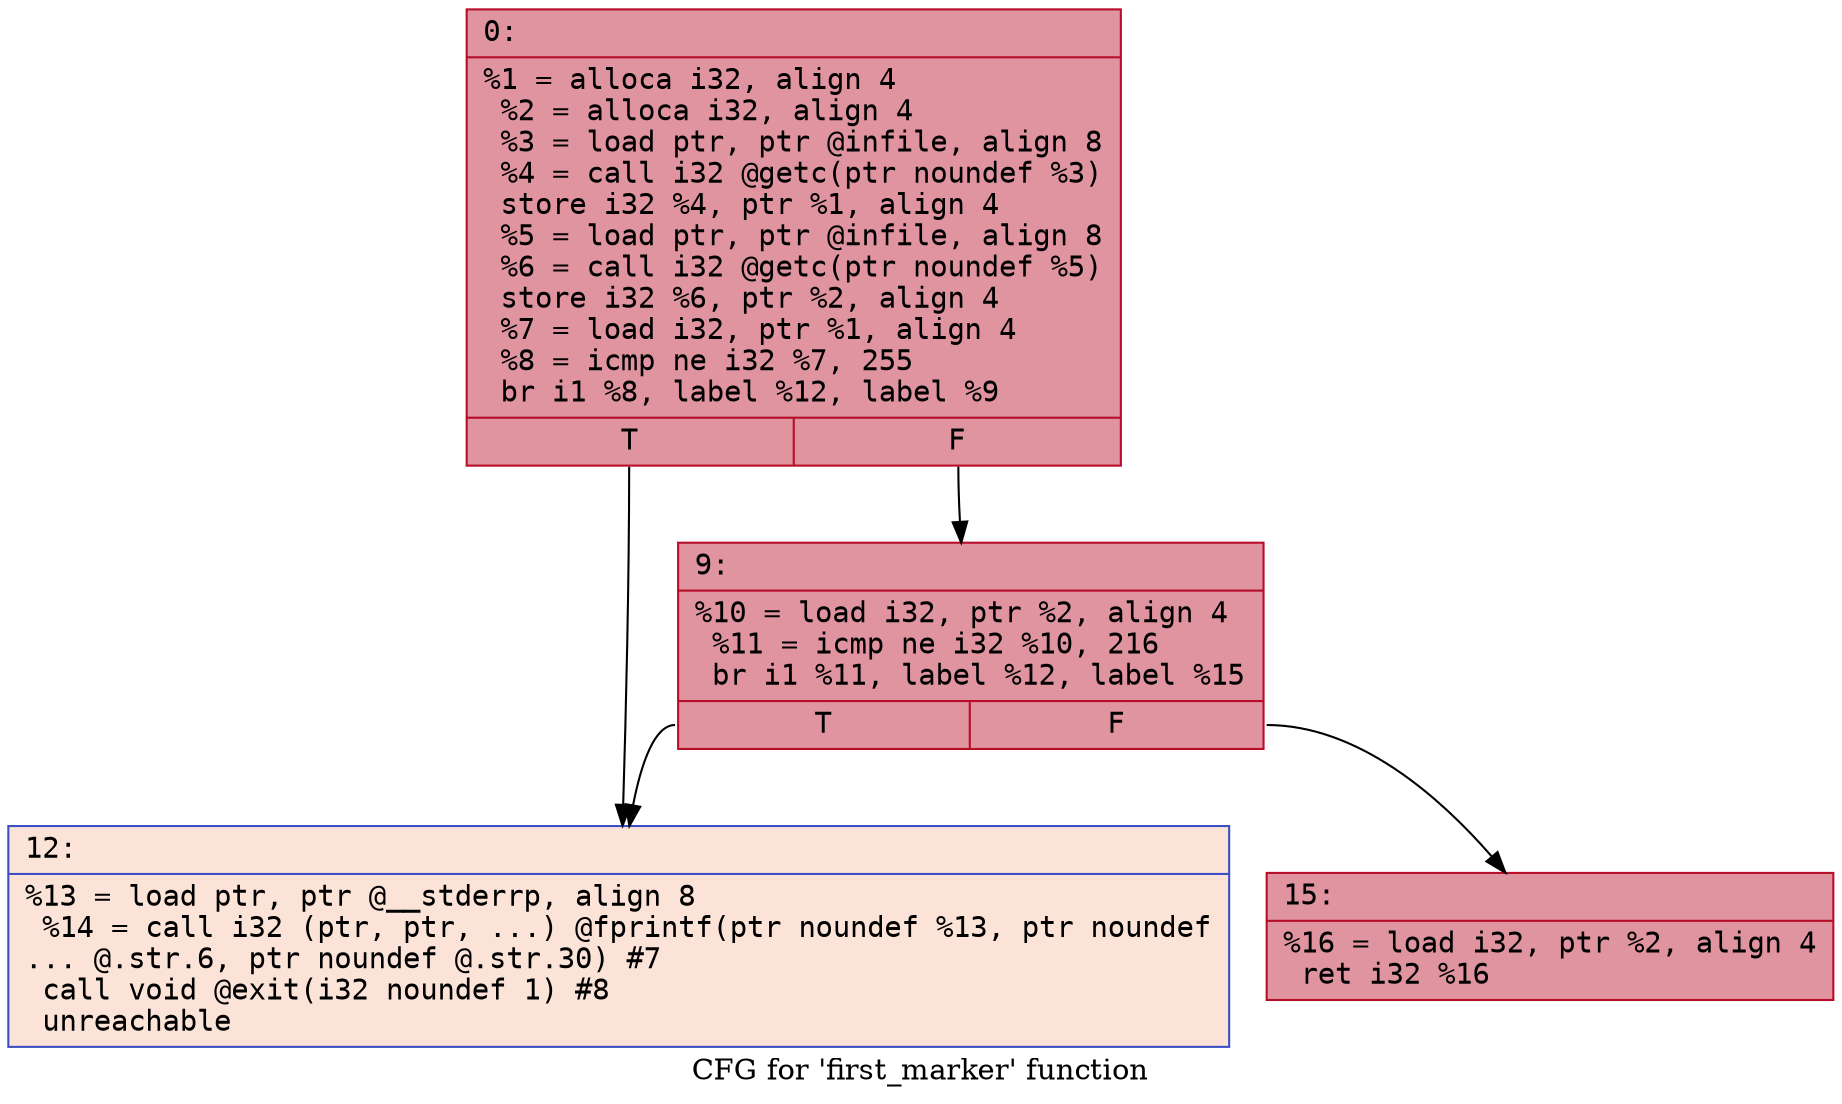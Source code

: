 digraph "CFG for 'first_marker' function" {
	label="CFG for 'first_marker' function";

	Node0x600003e88f00 [shape=record,color="#b70d28ff", style=filled, fillcolor="#b70d2870" fontname="Courier",label="{0:\l|  %1 = alloca i32, align 4\l  %2 = alloca i32, align 4\l  %3 = load ptr, ptr @infile, align 8\l  %4 = call i32 @getc(ptr noundef %3)\l  store i32 %4, ptr %1, align 4\l  %5 = load ptr, ptr @infile, align 8\l  %6 = call i32 @getc(ptr noundef %5)\l  store i32 %6, ptr %2, align 4\l  %7 = load i32, ptr %1, align 4\l  %8 = icmp ne i32 %7, 255\l  br i1 %8, label %12, label %9\l|{<s0>T|<s1>F}}"];
	Node0x600003e88f00:s0 -> Node0x600003e88fa0[tooltip="0 -> 12\nProbability 0.00%" ];
	Node0x600003e88f00:s1 -> Node0x600003e88f50[tooltip="0 -> 9\nProbability 100.00%" ];
	Node0x600003e88f50 [shape=record,color="#b70d28ff", style=filled, fillcolor="#b70d2870" fontname="Courier",label="{9:\l|  %10 = load i32, ptr %2, align 4\l  %11 = icmp ne i32 %10, 216\l  br i1 %11, label %12, label %15\l|{<s0>T|<s1>F}}"];
	Node0x600003e88f50:s0 -> Node0x600003e88fa0[tooltip="9 -> 12\nProbability 0.00%" ];
	Node0x600003e88f50:s1 -> Node0x600003e88ff0[tooltip="9 -> 15\nProbability 100.00%" ];
	Node0x600003e88fa0 [shape=record,color="#3d50c3ff", style=filled, fillcolor="#f6bfa670" fontname="Courier",label="{12:\l|  %13 = load ptr, ptr @__stderrp, align 8\l  %14 = call i32 (ptr, ptr, ...) @fprintf(ptr noundef %13, ptr noundef\l... @.str.6, ptr noundef @.str.30) #7\l  call void @exit(i32 noundef 1) #8\l  unreachable\l}"];
	Node0x600003e88ff0 [shape=record,color="#b70d28ff", style=filled, fillcolor="#b70d2870" fontname="Courier",label="{15:\l|  %16 = load i32, ptr %2, align 4\l  ret i32 %16\l}"];
}
